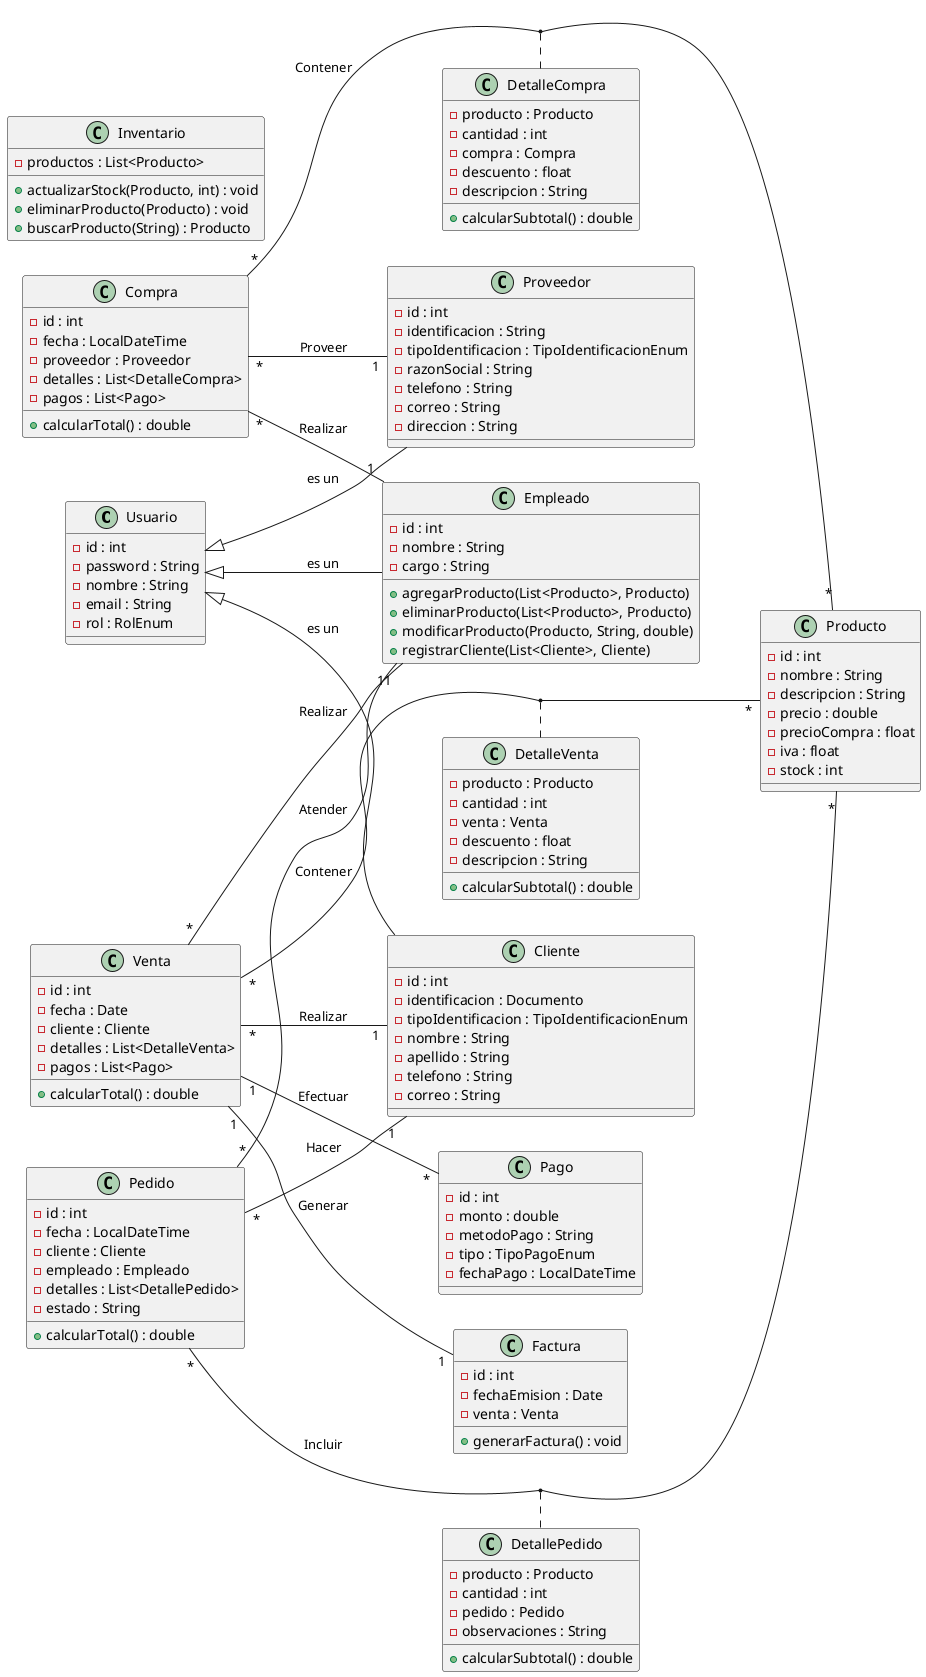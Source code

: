 @startuml
left to right direction

class Usuario {
  - id : int
  - password : String
  - nombre : String
  - email : String
  - rol : RolEnum
}

class Empleado {
  - id : int
  - nombre : String
  - cargo : String
  + agregarProducto(List<Producto>, Producto)
  + eliminarProducto(List<Producto>, Producto)
  + modificarProducto(Producto, String, double)
  + registrarCliente(List<Cliente>, Cliente)
}

class Producto {
  - id : int
  - nombre : String
  - descripcion : String
  - precio : double
  - precioCompra : float
  - iva : float
  - stock : int
}

class Cliente {
  - id : int
  - identificacion : Documento
  - tipoIdentificacion : TipoIdentificacionEnum
  - nombre : String
  - apellido : String
  - telefono : String
  - correo : String
}

class Proveedor {
  - id : int
  - identificacion : String
  - tipoIdentificacion : TipoIdentificacionEnum
  - razonSocial : String
  - telefono : String
  - correo : String
  - direccion : String
}

class Venta {
  - id : int
  - fecha : Date
  - cliente : Cliente
  - detalles : List<DetalleVenta>
  - pagos : List<Pago>
  + calcularTotal() : double
}

class DetalleVenta {
  - producto : Producto
  - cantidad : int
  - venta : Venta
  - descuento : float
  - descripcion : String
  + calcularSubtotal() : double
}

class Compra {
  - id : int
  - fecha : LocalDateTime
  - proveedor : Proveedor
  - detalles : List<DetalleCompra>
  - pagos : List<Pago>
  + calcularTotal() : double
}

class DetalleCompra {
  - producto : Producto
  - cantidad : int
  - compra : Compra
  - descuento : float
  - descripcion : String
  + calcularSubtotal() : double
}

class Pago {
  - id : int
  - monto : double
  - metodoPago : String
  - tipo : TipoPagoEnum
  - fechaPago : LocalDateTime
}

class Factura {
  - id : int
  - fechaEmision : Date
  - venta : Venta
  + generarFactura() : void
}

class Inventario {
  - productos : List<Producto>
  + actualizarStock(Producto, int) : void
  + eliminarProducto(Producto) : void
  + buscarProducto(String) : Producto
}

' NUEVAS CLASES PARA PEDIDO
class Pedido {
  - id : int
  - fecha : LocalDateTime
  - cliente : Cliente
  - empleado : Empleado
  - detalles : List<DetallePedido>
  - estado : String
  + calcularTotal() : double
}

class DetallePedido {
  - producto : Producto
  - cantidad : int
  - pedido : Pedido
  - observaciones : String
  + calcularSubtotal() : double
}

Usuario <|-- Empleado : es un 
Usuario <|-- Cliente : es un 
Usuario <|-- Proveedor : es un 
Venta "*" -- "1" Cliente : Realizar
Venta "*" -- "1" Empleado : Realizar
Venta "*" -- "*" Producto : Contener
(Venta,Producto).. DetalleVenta
Compra "*" -- "1" Proveedor : Proveer
Compra "*" -- "1" Empleado : Realizar
Compra "*" -- "*" Producto : Contener
(Compra,Producto).. DetalleCompra
Venta "1" -- "*" Pago : Efectuar
Venta "1" -- "1" Factura : Generar

Pedido "*" -- "1" Cliente : Hacer
Pedido "*" -- "1" Empleado : Atender
Pedido "*" -- "*" Producto : Incluir
(Pedido,Producto).. DetallePedido

@enduml

